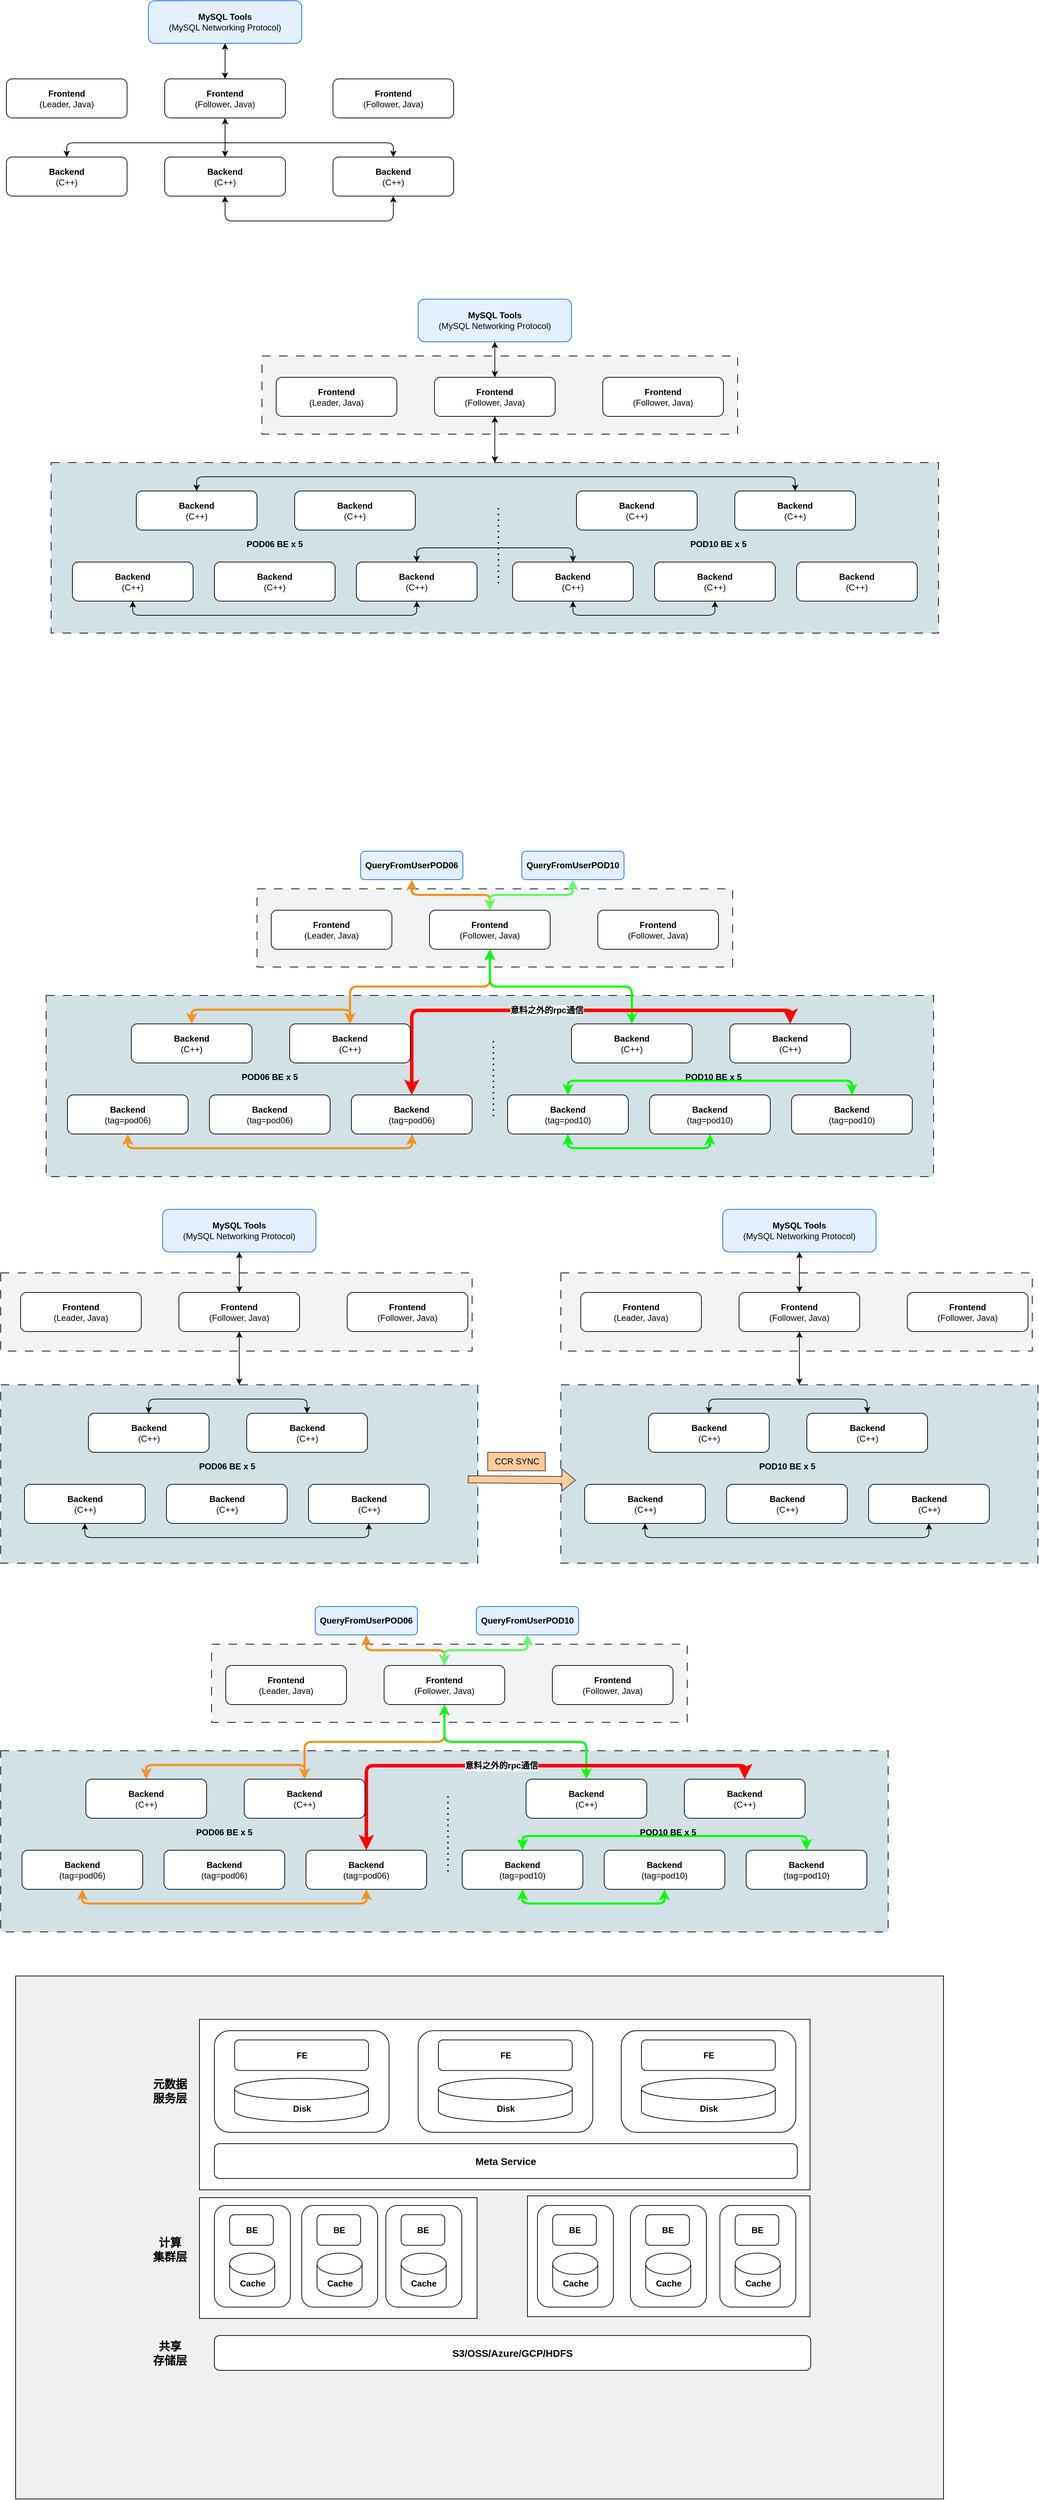 <mxfile version="26.0.2">
  <diagram name="第 1 页" id="7ErsctzIE2-Kmen61GUi">
    <mxGraphModel dx="1546" dy="966" grid="0" gridSize="10" guides="1" tooltips="1" connect="1" arrows="1" fold="1" page="1" pageScale="1" pageWidth="2827" pageHeight="6569" math="0" shadow="0">
      <root>
        <mxCell id="0" />
        <mxCell id="1" parent="0" />
        <mxCell id="tkhK0zvHvj8kYuO251bK-253" value="" style="rounded=0;whiteSpace=wrap;html=1;fillColor=light-dark(#f0f0f0, #ededed);" vertex="1" parent="1">
          <mxGeometry x="103" y="3090" width="1307" height="736" as="geometry" />
        </mxCell>
        <mxCell id="tkhK0zvHvj8kYuO251bK-257" value="" style="rounded=0;whiteSpace=wrap;html=1;" vertex="1" parent="1">
          <mxGeometry x="824" y="3399.5" width="398" height="170" as="geometry" />
        </mxCell>
        <mxCell id="tkhK0zvHvj8kYuO251bK-256" value="" style="rounded=0;whiteSpace=wrap;html=1;" vertex="1" parent="1">
          <mxGeometry x="362" y="3402" width="391" height="170" as="geometry" />
        </mxCell>
        <mxCell id="tkhK0zvHvj8kYuO251bK-255" value="" style="rounded=0;whiteSpace=wrap;html=1;" vertex="1" parent="1">
          <mxGeometry x="362" y="3151" width="860" height="240" as="geometry" />
        </mxCell>
        <mxCell id="tkhK0zvHvj8kYuO251bK-220" value="" style="rounded=1;whiteSpace=wrap;html=1;" vertex="1" parent="1">
          <mxGeometry x="383" y="3167" width="246" height="143" as="geometry" />
        </mxCell>
        <mxCell id="tkhK0zvHvj8kYuO251bK-62" value="" style="rounded=0;whiteSpace=wrap;html=1;dashed=1;dashPattern=12 12;fillColor=light-dark(#f1f3f4, #ededed);" vertex="1" parent="1">
          <mxGeometry x="450" y="810" width="670" height="110" as="geometry" />
        </mxCell>
        <mxCell id="tkhK0zvHvj8kYuO251bK-54" value="" style="rounded=0;whiteSpace=wrap;html=1;dashed=1;dashPattern=12 12;fillColor=light-dark(#d1e1e6, #ededed);" vertex="1" parent="1">
          <mxGeometry x="153" y="960" width="1250" height="240" as="geometry" />
        </mxCell>
        <mxCell id="tkhK0zvHvj8kYuO251bK-14" value="" style="edgeStyle=orthogonalEdgeStyle;rounded=0;orthogonalLoop=1;jettySize=auto;html=1;startArrow=classic;startFill=1;flowAnimation=0;" edge="1" parent="1" source="tkhK0zvHvj8kYuO251bK-10" target="tkhK0zvHvj8kYuO251bK-12">
          <mxGeometry relative="1" as="geometry" />
        </mxCell>
        <mxCell id="tkhK0zvHvj8kYuO251bK-10" value="&lt;b&gt;MySQL Tools&lt;/b&gt;&lt;div&gt;(MySQL Networking Protocol)&lt;/div&gt;" style="rounded=1;whiteSpace=wrap;html=1;strokeWidth=1;fillColor=light-dark(#e5f0ff, #ededed);strokeColor=light-dark(#0b67fd, #ededed);" vertex="1" parent="1">
          <mxGeometry x="290" y="310" width="216" height="60" as="geometry" />
        </mxCell>
        <mxCell id="tkhK0zvHvj8kYuO251bK-11" value="&lt;b&gt;Frontend&lt;/b&gt;&lt;div&gt;(Leader, Java)&lt;/div&gt;" style="rounded=1;whiteSpace=wrap;html=1;" vertex="1" parent="1">
          <mxGeometry x="90" y="420" width="170" height="55" as="geometry" />
        </mxCell>
        <mxCell id="tkhK0zvHvj8kYuO251bK-18" value="" style="edgeStyle=orthogonalEdgeStyle;rounded=0;orthogonalLoop=1;jettySize=auto;html=1;startArrow=classic;startFill=1;flowAnimation=0;" edge="1" parent="1" source="tkhK0zvHvj8kYuO251bK-12" target="tkhK0zvHvj8kYuO251bK-17">
          <mxGeometry relative="1" as="geometry" />
        </mxCell>
        <mxCell id="tkhK0zvHvj8kYuO251bK-12" value="&lt;b&gt;Frontend&lt;/b&gt;&lt;div&gt;(Follower, Java)&lt;/div&gt;" style="rounded=1;whiteSpace=wrap;html=1;" vertex="1" parent="1">
          <mxGeometry x="313" y="420" width="170" height="55" as="geometry" />
        </mxCell>
        <mxCell id="tkhK0zvHvj8kYuO251bK-13" value="&lt;b&gt;Frontend&lt;/b&gt;&lt;div&gt;(Follower, Java)&lt;/div&gt;" style="rounded=1;whiteSpace=wrap;html=1;" vertex="1" parent="1">
          <mxGeometry x="550" y="420" width="170" height="55" as="geometry" />
        </mxCell>
        <mxCell id="tkhK0zvHvj8kYuO251bK-21" style="edgeStyle=orthogonalEdgeStyle;rounded=1;orthogonalLoop=1;jettySize=auto;html=1;exitX=0.5;exitY=0;exitDx=0;exitDy=0;entryX=0.5;entryY=0;entryDx=0;entryDy=0;elbow=vertical;startArrow=classic;startFill=1;flowAnimation=0;curved=0;" edge="1" parent="1" source="tkhK0zvHvj8kYuO251bK-15" target="tkhK0zvHvj8kYuO251bK-16">
          <mxGeometry relative="1" as="geometry" />
        </mxCell>
        <mxCell id="tkhK0zvHvj8kYuO251bK-15" value="&lt;b&gt;Backend&lt;/b&gt;&lt;br&gt;(C++)" style="rounded=1;whiteSpace=wrap;html=1;" vertex="1" parent="1">
          <mxGeometry x="90" y="530" width="170" height="55" as="geometry" />
        </mxCell>
        <mxCell id="tkhK0zvHvj8kYuO251bK-16" value="&lt;b&gt;Backend&lt;/b&gt;&lt;br&gt;(C++)" style="rounded=1;whiteSpace=wrap;html=1;" vertex="1" parent="1">
          <mxGeometry x="550" y="530" width="170" height="55" as="geometry" />
        </mxCell>
        <mxCell id="tkhK0zvHvj8kYuO251bK-20" style="edgeStyle=orthogonalEdgeStyle;rounded=1;orthogonalLoop=1;jettySize=auto;html=1;exitX=0.5;exitY=1;exitDx=0;exitDy=0;entryX=0.5;entryY=1;entryDx=0;entryDy=0;startArrow=classic;startFill=1;flowAnimation=0;curved=0;" edge="1" parent="1" source="tkhK0zvHvj8kYuO251bK-17" target="tkhK0zvHvj8kYuO251bK-16">
          <mxGeometry relative="1" as="geometry">
            <Array as="points">
              <mxPoint x="398" y="620" />
              <mxPoint x="635" y="620" />
            </Array>
          </mxGeometry>
        </mxCell>
        <mxCell id="tkhK0zvHvj8kYuO251bK-17" value="&lt;b&gt;Backend&lt;/b&gt;&lt;br&gt;(C++)" style="rounded=1;whiteSpace=wrap;html=1;" vertex="1" parent="1">
          <mxGeometry x="313" y="530" width="170" height="55" as="geometry" />
        </mxCell>
        <mxCell id="tkhK0zvHvj8kYuO251bK-24" value="" style="edgeStyle=orthogonalEdgeStyle;rounded=0;orthogonalLoop=1;jettySize=auto;html=1;startArrow=classic;startFill=1;flowAnimation=0;" edge="1" parent="1" source="tkhK0zvHvj8kYuO251bK-25" target="tkhK0zvHvj8kYuO251bK-28">
          <mxGeometry relative="1" as="geometry" />
        </mxCell>
        <mxCell id="tkhK0zvHvj8kYuO251bK-25" value="&lt;b&gt;MySQL Tools&lt;/b&gt;&lt;div&gt;(MySQL Networking Protocol)&lt;/div&gt;" style="rounded=1;whiteSpace=wrap;html=1;strokeWidth=1;fillColor=light-dark(#e5f0ff, #ededed);strokeColor=light-dark(#0b67fd, #ededed);" vertex="1" parent="1">
          <mxGeometry x="670" y="730" width="216" height="60" as="geometry" />
        </mxCell>
        <mxCell id="tkhK0zvHvj8kYuO251bK-26" value="&lt;b&gt;Frontend&lt;/b&gt;&lt;div&gt;(Leader, Java)&lt;/div&gt;" style="rounded=1;whiteSpace=wrap;html=1;" vertex="1" parent="1">
          <mxGeometry x="470" y="840" width="170" height="55" as="geometry" />
        </mxCell>
        <mxCell id="tkhK0zvHvj8kYuO251bK-57" style="edgeStyle=orthogonalEdgeStyle;rounded=0;orthogonalLoop=1;jettySize=auto;html=1;exitX=0.5;exitY=1;exitDx=0;exitDy=0;startArrow=classic;startFill=1;" edge="1" parent="1" source="tkhK0zvHvj8kYuO251bK-28" target="tkhK0zvHvj8kYuO251bK-54">
          <mxGeometry relative="1" as="geometry" />
        </mxCell>
        <mxCell id="tkhK0zvHvj8kYuO251bK-28" value="&lt;b&gt;Frontend&lt;/b&gt;&lt;div&gt;(Follower, Java)&lt;/div&gt;" style="rounded=1;whiteSpace=wrap;html=1;" vertex="1" parent="1">
          <mxGeometry x="693" y="840" width="170" height="55" as="geometry" />
        </mxCell>
        <mxCell id="tkhK0zvHvj8kYuO251bK-29" value="&lt;b&gt;Frontend&lt;/b&gt;&lt;div&gt;(Follower, Java)&lt;/div&gt;" style="rounded=1;whiteSpace=wrap;html=1;" vertex="1" parent="1">
          <mxGeometry x="930" y="840" width="170" height="55" as="geometry" />
        </mxCell>
        <mxCell id="tkhK0zvHvj8kYuO251bK-58" style="edgeStyle=orthogonalEdgeStyle;rounded=1;orthogonalLoop=1;jettySize=auto;html=1;exitX=0.5;exitY=0;exitDx=0;exitDy=0;entryX=0.5;entryY=0;entryDx=0;entryDy=0;startArrow=classic;startFill=1;curved=0;" edge="1" parent="1" source="tkhK0zvHvj8kYuO251bK-31" target="tkhK0zvHvj8kYuO251bK-49">
          <mxGeometry relative="1" as="geometry" />
        </mxCell>
        <mxCell id="tkhK0zvHvj8kYuO251bK-31" value="&lt;b&gt;Backend&lt;/b&gt;&lt;br&gt;(C++)" style="rounded=1;whiteSpace=wrap;html=1;" vertex="1" parent="1">
          <mxGeometry x="273" y="1000" width="170" height="55" as="geometry" />
        </mxCell>
        <mxCell id="tkhK0zvHvj8kYuO251bK-59" style="edgeStyle=orthogonalEdgeStyle;rounded=1;orthogonalLoop=1;jettySize=auto;html=1;exitX=0.5;exitY=1;exitDx=0;exitDy=0;entryX=0.5;entryY=1;entryDx=0;entryDy=0;startArrow=classic;startFill=1;curved=0;" edge="1" parent="1" source="tkhK0zvHvj8kYuO251bK-32" target="tkhK0zvHvj8kYuO251bK-40">
          <mxGeometry relative="1" as="geometry" />
        </mxCell>
        <mxCell id="tkhK0zvHvj8kYuO251bK-32" value="&lt;b&gt;Backend&lt;/b&gt;&lt;br&gt;(C++)" style="rounded=1;whiteSpace=wrap;html=1;" vertex="1" parent="1">
          <mxGeometry x="183" y="1100" width="170" height="55" as="geometry" />
        </mxCell>
        <mxCell id="tkhK0zvHvj8kYuO251bK-34" value="&lt;b&gt;Backend&lt;/b&gt;&lt;br&gt;(C++)" style="rounded=1;whiteSpace=wrap;html=1;" vertex="1" parent="1">
          <mxGeometry x="496" y="1000" width="170" height="55" as="geometry" />
        </mxCell>
        <mxCell id="tkhK0zvHvj8kYuO251bK-39" value="&lt;b&gt;Backend&lt;/b&gt;&lt;br&gt;(C++)" style="rounded=1;whiteSpace=wrap;html=1;" vertex="1" parent="1">
          <mxGeometry x="383" y="1100" width="170" height="55" as="geometry" />
        </mxCell>
        <mxCell id="tkhK0zvHvj8kYuO251bK-60" style="edgeStyle=orthogonalEdgeStyle;rounded=1;orthogonalLoop=1;jettySize=auto;html=1;exitX=0.5;exitY=0;exitDx=0;exitDy=0;entryX=0.5;entryY=0;entryDx=0;entryDy=0;curved=0;startArrow=classic;startFill=1;" edge="1" parent="1" source="tkhK0zvHvj8kYuO251bK-40" target="tkhK0zvHvj8kYuO251bK-48">
          <mxGeometry relative="1" as="geometry" />
        </mxCell>
        <mxCell id="tkhK0zvHvj8kYuO251bK-40" value="&lt;b&gt;Backend&lt;/b&gt;&lt;br&gt;(C++)" style="rounded=1;whiteSpace=wrap;html=1;" vertex="1" parent="1">
          <mxGeometry x="583" y="1100" width="170" height="55" as="geometry" />
        </mxCell>
        <mxCell id="tkhK0zvHvj8kYuO251bK-47" value="&lt;b&gt;Backend&lt;/b&gt;&lt;br&gt;(C++)" style="rounded=1;whiteSpace=wrap;html=1;" vertex="1" parent="1">
          <mxGeometry x="893" y="1000" width="170" height="55" as="geometry" />
        </mxCell>
        <mxCell id="tkhK0zvHvj8kYuO251bK-48" value="&lt;b&gt;Backend&lt;/b&gt;&lt;br&gt;(C++)" style="rounded=1;whiteSpace=wrap;html=1;" vertex="1" parent="1">
          <mxGeometry x="803" y="1100" width="170" height="55" as="geometry" />
        </mxCell>
        <mxCell id="tkhK0zvHvj8kYuO251bK-49" value="&lt;b&gt;Backend&lt;/b&gt;&lt;br&gt;(C++)" style="rounded=1;whiteSpace=wrap;html=1;" vertex="1" parent="1">
          <mxGeometry x="1116" y="1000" width="170" height="55" as="geometry" />
        </mxCell>
        <mxCell id="tkhK0zvHvj8kYuO251bK-61" style="edgeStyle=orthogonalEdgeStyle;rounded=1;orthogonalLoop=1;jettySize=auto;html=1;exitX=0.5;exitY=1;exitDx=0;exitDy=0;entryX=0.5;entryY=1;entryDx=0;entryDy=0;curved=0;startArrow=classic;startFill=1;" edge="1" parent="1" source="tkhK0zvHvj8kYuO251bK-50" target="tkhK0zvHvj8kYuO251bK-48">
          <mxGeometry relative="1" as="geometry" />
        </mxCell>
        <mxCell id="tkhK0zvHvj8kYuO251bK-50" value="&lt;b&gt;Backend&lt;/b&gt;&lt;br&gt;(C++)" style="rounded=1;whiteSpace=wrap;html=1;" vertex="1" parent="1">
          <mxGeometry x="1003" y="1100" width="170" height="55" as="geometry" />
        </mxCell>
        <mxCell id="tkhK0zvHvj8kYuO251bK-51" value="&lt;b&gt;Backend&lt;/b&gt;&lt;br&gt;(C++)" style="rounded=1;whiteSpace=wrap;html=1;" vertex="1" parent="1">
          <mxGeometry x="1203" y="1100" width="170" height="55" as="geometry" />
        </mxCell>
        <mxCell id="tkhK0zvHvj8kYuO251bK-52" value="" style="endArrow=none;dashed=1;html=1;dashPattern=1 3;strokeWidth=2;rounded=0;" edge="1" parent="1">
          <mxGeometry width="50" height="50" relative="1" as="geometry">
            <mxPoint x="783" y="1130" as="sourcePoint" />
            <mxPoint x="783" y="1020" as="targetPoint" />
          </mxGeometry>
        </mxCell>
        <mxCell id="tkhK0zvHvj8kYuO251bK-55" value="&lt;b&gt;POD06 BE x 5&lt;/b&gt;" style="text;html=1;align=center;verticalAlign=middle;whiteSpace=wrap;rounded=0;" vertex="1" parent="1">
          <mxGeometry x="418" y="1060" width="100" height="30" as="geometry" />
        </mxCell>
        <mxCell id="tkhK0zvHvj8kYuO251bK-56" value="&lt;b&gt;POD10 BE x 5&lt;/b&gt;" style="text;html=1;align=center;verticalAlign=middle;whiteSpace=wrap;rounded=0;" vertex="1" parent="1">
          <mxGeometry x="1043" y="1060" width="100" height="30" as="geometry" />
        </mxCell>
        <mxCell id="tkhK0zvHvj8kYuO251bK-63" value="" style="rounded=0;whiteSpace=wrap;html=1;dashed=1;dashPattern=12 12;fillColor=light-dark(#f1f3f4, #ededed);" vertex="1" parent="1">
          <mxGeometry x="443" y="1560" width="670" height="110" as="geometry" />
        </mxCell>
        <mxCell id="tkhK0zvHvj8kYuO251bK-64" value="" style="rounded=0;whiteSpace=wrap;html=1;dashed=1;dashPattern=12 12;fillColor=light-dark(#d1e1e6, #ededed);" vertex="1" parent="1">
          <mxGeometry x="146" y="1710" width="1250" height="255" as="geometry" />
        </mxCell>
        <mxCell id="tkhK0zvHvj8kYuO251bK-65" value="" style="edgeStyle=orthogonalEdgeStyle;rounded=1;orthogonalLoop=1;jettySize=auto;html=1;startArrow=classic;startFill=1;flowAnimation=0;curved=0;exitX=0.5;exitY=1;exitDx=0;exitDy=0;strokeColor=light-dark(#f2931d, #ededed);strokeWidth=3;" edge="1" parent="1" source="tkhK0zvHvj8kYuO251bK-66" target="tkhK0zvHvj8kYuO251bK-69">
          <mxGeometry relative="1" as="geometry" />
        </mxCell>
        <mxCell id="tkhK0zvHvj8kYuO251bK-66" value="&lt;b&gt;QueryFromUserPOD06&lt;/b&gt;" style="rounded=1;whiteSpace=wrap;html=1;strokeWidth=1;fillColor=light-dark(#e5f0ff, #ededed);strokeColor=light-dark(#0b67fd, #ededed);aspect=fixed;" vertex="1" parent="1">
          <mxGeometry x="589" y="1507" width="144" height="40" as="geometry" />
        </mxCell>
        <mxCell id="tkhK0zvHvj8kYuO251bK-67" value="&lt;b&gt;Frontend&lt;/b&gt;&lt;div&gt;(Leader, Java)&lt;/div&gt;" style="rounded=1;whiteSpace=wrap;html=1;" vertex="1" parent="1">
          <mxGeometry x="463" y="1590" width="170" height="55" as="geometry" />
        </mxCell>
        <mxCell id="tkhK0zvHvj8kYuO251bK-68" style="edgeStyle=orthogonalEdgeStyle;rounded=1;orthogonalLoop=1;jettySize=auto;html=1;exitX=0.5;exitY=1;exitDx=0;exitDy=0;startArrow=classic;startFill=1;curved=0;strokeColor=light-dark(#f2931d, #ededed);strokeWidth=3;" edge="1" parent="1" source="tkhK0zvHvj8kYuO251bK-69" target="tkhK0zvHvj8kYuO251bK-75">
          <mxGeometry relative="1" as="geometry" />
        </mxCell>
        <mxCell id="tkhK0zvHvj8kYuO251bK-92" style="edgeStyle=orthogonalEdgeStyle;rounded=1;orthogonalLoop=1;jettySize=auto;html=1;exitX=0.5;exitY=1;exitDx=0;exitDy=0;entryX=0.5;entryY=0;entryDx=0;entryDy=0;curved=0;strokeColor=light-dark(#00FF00,#EDEDED);startArrow=classic;startFill=1;strokeWidth=3;" edge="1" parent="1" source="tkhK0zvHvj8kYuO251bK-69" target="tkhK0zvHvj8kYuO251bK-79">
          <mxGeometry relative="1" as="geometry" />
        </mxCell>
        <mxCell id="tkhK0zvHvj8kYuO251bK-69" value="&lt;b&gt;Frontend&lt;/b&gt;&lt;div&gt;(Follower, Java)&lt;/div&gt;" style="rounded=1;whiteSpace=wrap;html=1;" vertex="1" parent="1">
          <mxGeometry x="686" y="1590" width="170" height="55" as="geometry" />
        </mxCell>
        <mxCell id="tkhK0zvHvj8kYuO251bK-70" value="&lt;b&gt;Frontend&lt;/b&gt;&lt;div&gt;(Follower, Java)&lt;/div&gt;" style="rounded=1;whiteSpace=wrap;html=1;" vertex="1" parent="1">
          <mxGeometry x="923" y="1590" width="170" height="55" as="geometry" />
        </mxCell>
        <mxCell id="tkhK0zvHvj8kYuO251bK-71" style="edgeStyle=orthogonalEdgeStyle;rounded=1;orthogonalLoop=1;jettySize=auto;html=1;exitX=0.5;exitY=0;exitDx=0;exitDy=0;entryX=0.5;entryY=0;entryDx=0;entryDy=0;startArrow=classic;startFill=1;curved=0;strokeColor=light-dark(#f2931d, #ededed);strokeWidth=3;" edge="1" parent="1" source="tkhK0zvHvj8kYuO251bK-72" target="tkhK0zvHvj8kYuO251bK-75">
          <mxGeometry relative="1" as="geometry" />
        </mxCell>
        <mxCell id="tkhK0zvHvj8kYuO251bK-95" style="edgeStyle=orthogonalEdgeStyle;rounded=1;orthogonalLoop=1;jettySize=auto;html=1;entryX=0.5;entryY=0;entryDx=0;entryDy=0;exitX=0.5;exitY=0;exitDx=0;exitDy=0;strokeColor=light-dark(#ff0000, #ededed);curved=0;strokeWidth=5;startArrow=classic;startFill=1;" edge="1" parent="1" source="tkhK0zvHvj8kYuO251bK-78" target="tkhK0zvHvj8kYuO251bK-81">
          <mxGeometry relative="1" as="geometry">
            <Array as="points">
              <mxPoint x="661" y="1731" />
              <mxPoint x="1194" y="1731" />
            </Array>
          </mxGeometry>
        </mxCell>
        <mxCell id="tkhK0zvHvj8kYuO251bK-96" value="&lt;font style=&quot;font-size: 12px;&quot;&gt;&lt;b&gt;意料之外的rpc通信&lt;/b&gt;&lt;/font&gt;" style="edgeLabel;html=1;align=center;verticalAlign=middle;resizable=0;points=[];" vertex="1" connectable="0" parent="tkhK0zvHvj8kYuO251bK-95">
          <mxGeometry x="-0.079" relative="1" as="geometry">
            <mxPoint as="offset" />
          </mxGeometry>
        </mxCell>
        <mxCell id="tkhK0zvHvj8kYuO251bK-72" value="&lt;b&gt;Backend&lt;/b&gt;&lt;br&gt;(C++)" style="rounded=1;whiteSpace=wrap;html=1;" vertex="1" parent="1">
          <mxGeometry x="266" y="1750" width="170" height="55" as="geometry" />
        </mxCell>
        <mxCell id="tkhK0zvHvj8kYuO251bK-73" style="edgeStyle=orthogonalEdgeStyle;rounded=1;orthogonalLoop=1;jettySize=auto;html=1;exitX=0.5;exitY=1;exitDx=0;exitDy=0;entryX=0.5;entryY=1;entryDx=0;entryDy=0;startArrow=classic;startFill=1;curved=0;strokeColor=light-dark(#f2931d, #ededed);strokeWidth=3;" edge="1" parent="1" source="tkhK0zvHvj8kYuO251bK-74" target="tkhK0zvHvj8kYuO251bK-78">
          <mxGeometry relative="1" as="geometry" />
        </mxCell>
        <mxCell id="tkhK0zvHvj8kYuO251bK-74" value="&lt;b&gt;Backend&lt;/b&gt;&lt;br&gt;(tag=pod06)" style="rounded=1;whiteSpace=wrap;html=1;" vertex="1" parent="1">
          <mxGeometry x="176" y="1850" width="170" height="55" as="geometry" />
        </mxCell>
        <mxCell id="tkhK0zvHvj8kYuO251bK-75" value="&lt;b&gt;Backend&lt;/b&gt;&lt;br&gt;(C++)" style="rounded=1;whiteSpace=wrap;html=1;" vertex="1" parent="1">
          <mxGeometry x="489" y="1750" width="170" height="55" as="geometry" />
        </mxCell>
        <mxCell id="tkhK0zvHvj8kYuO251bK-76" value="&lt;b&gt;Backend&lt;/b&gt;&lt;br&gt;(tag=pod06)" style="rounded=1;whiteSpace=wrap;html=1;" vertex="1" parent="1">
          <mxGeometry x="376" y="1850" width="170" height="55" as="geometry" />
        </mxCell>
        <mxCell id="tkhK0zvHvj8kYuO251bK-77" style="edgeStyle=orthogonalEdgeStyle;rounded=1;orthogonalLoop=1;jettySize=auto;html=1;exitX=0.5;exitY=0;exitDx=0;exitDy=0;entryX=0.5;entryY=0;entryDx=0;entryDy=0;curved=0;startArrow=classic;startFill=1;strokeWidth=3;strokeColor=light-dark(#02ff00, #ededed);" edge="1" parent="1" source="tkhK0zvHvj8kYuO251bK-84" target="tkhK0zvHvj8kYuO251bK-80">
          <mxGeometry relative="1" as="geometry" />
        </mxCell>
        <mxCell id="tkhK0zvHvj8kYuO251bK-78" value="&lt;b&gt;Backend&lt;/b&gt;&lt;br&gt;(tag=pod06)" style="rounded=1;whiteSpace=wrap;html=1;" vertex="1" parent="1">
          <mxGeometry x="576" y="1850" width="170" height="55" as="geometry" />
        </mxCell>
        <mxCell id="tkhK0zvHvj8kYuO251bK-79" value="&lt;b&gt;Backend&lt;/b&gt;&lt;br&gt;(C++)" style="rounded=1;whiteSpace=wrap;html=1;" vertex="1" parent="1">
          <mxGeometry x="886" y="1750" width="170" height="55" as="geometry" />
        </mxCell>
        <mxCell id="tkhK0zvHvj8kYuO251bK-80" value="&lt;b&gt;Backend&lt;/b&gt;&lt;br&gt;(tag=pod10)" style="rounded=1;whiteSpace=wrap;html=1;" vertex="1" parent="1">
          <mxGeometry x="796" y="1850" width="170" height="55" as="geometry" />
        </mxCell>
        <mxCell id="tkhK0zvHvj8kYuO251bK-81" value="&lt;b&gt;Backend&lt;/b&gt;&lt;br&gt;(C++)" style="rounded=1;whiteSpace=wrap;html=1;" vertex="1" parent="1">
          <mxGeometry x="1109" y="1750" width="170" height="55" as="geometry" />
        </mxCell>
        <mxCell id="tkhK0zvHvj8kYuO251bK-82" style="edgeStyle=orthogonalEdgeStyle;rounded=1;orthogonalLoop=1;jettySize=auto;html=1;exitX=0.5;exitY=1;exitDx=0;exitDy=0;entryX=0.5;entryY=1;entryDx=0;entryDy=0;curved=0;startArrow=classic;startFill=1;strokeWidth=3;strokeColor=light-dark(#02ff00, #ededed);" edge="1" parent="1" source="tkhK0zvHvj8kYuO251bK-83" target="tkhK0zvHvj8kYuO251bK-80">
          <mxGeometry relative="1" as="geometry" />
        </mxCell>
        <mxCell id="tkhK0zvHvj8kYuO251bK-83" value="&lt;b&gt;Backend&lt;/b&gt;&lt;br&gt;(tag=pod10)" style="rounded=1;whiteSpace=wrap;html=1;" vertex="1" parent="1">
          <mxGeometry x="996" y="1850" width="170" height="55" as="geometry" />
        </mxCell>
        <mxCell id="tkhK0zvHvj8kYuO251bK-84" value="&lt;b&gt;Backend&lt;/b&gt;&lt;br&gt;(tag=pod10)" style="rounded=1;whiteSpace=wrap;html=1;" vertex="1" parent="1">
          <mxGeometry x="1196" y="1850" width="170" height="55" as="geometry" />
        </mxCell>
        <mxCell id="tkhK0zvHvj8kYuO251bK-85" value="" style="endArrow=none;dashed=1;html=1;dashPattern=1 3;strokeWidth=2;rounded=0;" edge="1" parent="1">
          <mxGeometry width="50" height="50" relative="1" as="geometry">
            <mxPoint x="776" y="1880" as="sourcePoint" />
            <mxPoint x="776" y="1770" as="targetPoint" />
          </mxGeometry>
        </mxCell>
        <mxCell id="tkhK0zvHvj8kYuO251bK-86" value="&lt;b&gt;POD06 BE x 5&lt;/b&gt;" style="text;html=1;align=center;verticalAlign=middle;whiteSpace=wrap;rounded=0;" vertex="1" parent="1">
          <mxGeometry x="411" y="1810" width="100" height="30" as="geometry" />
        </mxCell>
        <mxCell id="tkhK0zvHvj8kYuO251bK-87" value="&lt;b&gt;POD10 BE x 5&lt;/b&gt;" style="text;html=1;align=center;verticalAlign=middle;whiteSpace=wrap;rounded=0;" vertex="1" parent="1">
          <mxGeometry x="1036" y="1810" width="100" height="30" as="geometry" />
        </mxCell>
        <mxCell id="tkhK0zvHvj8kYuO251bK-89" style="edgeStyle=orthogonalEdgeStyle;rounded=1;orthogonalLoop=1;jettySize=auto;html=1;exitX=0.5;exitY=1;exitDx=0;exitDy=0;entryX=0.5;entryY=0;entryDx=0;entryDy=0;curved=0;startArrow=classic;startFill=1;strokeColor=light-dark(#65f862, #ededed);strokeWidth=3;" edge="1" parent="1" source="tkhK0zvHvj8kYuO251bK-88" target="tkhK0zvHvj8kYuO251bK-69">
          <mxGeometry relative="1" as="geometry" />
        </mxCell>
        <mxCell id="tkhK0zvHvj8kYuO251bK-88" value="&lt;b&gt;QueryFromUserPOD10&lt;/b&gt;" style="rounded=1;whiteSpace=wrap;html=1;strokeWidth=1;fillColor=light-dark(#e5f0ff, #ededed);strokeColor=light-dark(#0b67fd, #ededed);aspect=fixed;" vertex="1" parent="1">
          <mxGeometry x="816" y="1507" width="144" height="40" as="geometry" />
        </mxCell>
        <mxCell id="tkhK0zvHvj8kYuO251bK-127" value="" style="rounded=0;whiteSpace=wrap;html=1;dashed=1;dashPattern=12 12;fillColor=light-dark(#f1f3f4, #ededed);" vertex="1" parent="1">
          <mxGeometry x="82" y="2100.5" width="664" height="110" as="geometry" />
        </mxCell>
        <mxCell id="tkhK0zvHvj8kYuO251bK-128" value="" style="rounded=0;whiteSpace=wrap;html=1;dashed=1;dashPattern=12 12;fillColor=light-dark(#d1e1e6, #ededed);" vertex="1" parent="1">
          <mxGeometry x="82" y="2258" width="672" height="251" as="geometry" />
        </mxCell>
        <mxCell id="tkhK0zvHvj8kYuO251bK-129" value="" style="edgeStyle=orthogonalEdgeStyle;rounded=0;orthogonalLoop=1;jettySize=auto;html=1;startArrow=classic;startFill=1;flowAnimation=0;exitX=0.5;exitY=1;exitDx=0;exitDy=0;" edge="1" parent="1" source="tkhK0zvHvj8kYuO251bK-130" target="tkhK0zvHvj8kYuO251bK-133">
          <mxGeometry relative="1" as="geometry">
            <mxPoint x="418" y="2054" as="sourcePoint" />
          </mxGeometry>
        </mxCell>
        <mxCell id="tkhK0zvHvj8kYuO251bK-130" value="&lt;b&gt;MySQL Tools&lt;/b&gt;&lt;div&gt;(MySQL Networking Protocol)&lt;/div&gt;" style="rounded=1;whiteSpace=wrap;html=1;strokeWidth=1;fillColor=light-dark(#e5f0ff, #ededed);strokeColor=light-dark(#0b67fd, #ededed);" vertex="1" parent="1">
          <mxGeometry x="310" y="2011" width="216" height="60" as="geometry" />
        </mxCell>
        <mxCell id="tkhK0zvHvj8kYuO251bK-131" value="&lt;b&gt;Frontend&lt;/b&gt;&lt;div&gt;(Leader, Java)&lt;/div&gt;" style="rounded=1;whiteSpace=wrap;html=1;" vertex="1" parent="1">
          <mxGeometry x="110" y="2128" width="170" height="55" as="geometry" />
        </mxCell>
        <mxCell id="tkhK0zvHvj8kYuO251bK-132" style="edgeStyle=orthogonalEdgeStyle;rounded=0;orthogonalLoop=1;jettySize=auto;html=1;exitX=0.5;exitY=1;exitDx=0;exitDy=0;startArrow=classic;startFill=1;" edge="1" parent="1" source="tkhK0zvHvj8kYuO251bK-133" target="tkhK0zvHvj8kYuO251bK-128">
          <mxGeometry relative="1" as="geometry" />
        </mxCell>
        <mxCell id="tkhK0zvHvj8kYuO251bK-133" value="&lt;b&gt;Frontend&lt;/b&gt;&lt;div&gt;(Follower, Java)&lt;/div&gt;" style="rounded=1;whiteSpace=wrap;html=1;" vertex="1" parent="1">
          <mxGeometry x="333" y="2128" width="170" height="55" as="geometry" />
        </mxCell>
        <mxCell id="tkhK0zvHvj8kYuO251bK-134" value="&lt;b&gt;Frontend&lt;/b&gt;&lt;div&gt;(Follower, Java)&lt;/div&gt;" style="rounded=1;whiteSpace=wrap;html=1;" vertex="1" parent="1">
          <mxGeometry x="570" y="2128" width="170" height="55" as="geometry" />
        </mxCell>
        <mxCell id="tkhK0zvHvj8kYuO251bK-152" style="edgeStyle=orthogonalEdgeStyle;rounded=1;orthogonalLoop=1;jettySize=auto;html=1;exitX=0.5;exitY=0;exitDx=0;exitDy=0;entryX=0.5;entryY=0;entryDx=0;entryDy=0;curved=0;startArrow=classic;startFill=1;" edge="1" parent="1" source="tkhK0zvHvj8kYuO251bK-136" target="tkhK0zvHvj8kYuO251bK-139">
          <mxGeometry relative="1" as="geometry" />
        </mxCell>
        <mxCell id="tkhK0zvHvj8kYuO251bK-136" value="&lt;b&gt;Backend&lt;/b&gt;&lt;br&gt;(C++)" style="rounded=1;whiteSpace=wrap;html=1;" vertex="1" parent="1">
          <mxGeometry x="205.5" y="2298" width="170" height="55" as="geometry" />
        </mxCell>
        <mxCell id="tkhK0zvHvj8kYuO251bK-137" style="edgeStyle=orthogonalEdgeStyle;rounded=1;orthogonalLoop=1;jettySize=auto;html=1;exitX=0.5;exitY=1;exitDx=0;exitDy=0;entryX=0.5;entryY=1;entryDx=0;entryDy=0;startArrow=classic;startFill=1;curved=0;" edge="1" parent="1" source="tkhK0zvHvj8kYuO251bK-138" target="tkhK0zvHvj8kYuO251bK-142">
          <mxGeometry relative="1" as="geometry" />
        </mxCell>
        <mxCell id="tkhK0zvHvj8kYuO251bK-138" value="&lt;b&gt;Backend&lt;/b&gt;&lt;br&gt;(C++)" style="rounded=1;whiteSpace=wrap;html=1;" vertex="1" parent="1">
          <mxGeometry x="115.5" y="2398" width="170" height="55" as="geometry" />
        </mxCell>
        <mxCell id="tkhK0zvHvj8kYuO251bK-139" value="&lt;b&gt;Backend&lt;/b&gt;&lt;br&gt;(C++)" style="rounded=1;whiteSpace=wrap;html=1;" vertex="1" parent="1">
          <mxGeometry x="428.5" y="2298" width="170" height="55" as="geometry" />
        </mxCell>
        <mxCell id="tkhK0zvHvj8kYuO251bK-140" value="&lt;b&gt;Backend&lt;/b&gt;&lt;br&gt;(C++)" style="rounded=1;whiteSpace=wrap;html=1;" vertex="1" parent="1">
          <mxGeometry x="315.5" y="2398" width="170" height="55" as="geometry" />
        </mxCell>
        <mxCell id="tkhK0zvHvj8kYuO251bK-142" value="&lt;b&gt;Backend&lt;/b&gt;&lt;br&gt;(C++)" style="rounded=1;whiteSpace=wrap;html=1;" vertex="1" parent="1">
          <mxGeometry x="515.5" y="2398" width="170" height="55" as="geometry" />
        </mxCell>
        <mxCell id="tkhK0zvHvj8kYuO251bK-150" value="&lt;b&gt;POD06 BE x 5&lt;/b&gt;" style="text;html=1;align=center;verticalAlign=middle;whiteSpace=wrap;rounded=0;" vertex="1" parent="1">
          <mxGeometry x="350.5" y="2358" width="100" height="30" as="geometry" />
        </mxCell>
        <mxCell id="tkhK0zvHvj8kYuO251bK-170" value="" style="rounded=0;whiteSpace=wrap;html=1;dashed=1;dashPattern=12 12;fillColor=light-dark(#f1f3f4, #ededed);" vertex="1" parent="1">
          <mxGeometry x="871" y="2100.5" width="664" height="110" as="geometry" />
        </mxCell>
        <mxCell id="tkhK0zvHvj8kYuO251bK-171" value="" style="rounded=0;whiteSpace=wrap;html=1;dashed=1;dashPattern=12 12;fillColor=light-dark(#d1e1e6, #ededed);" vertex="1" parent="1">
          <mxGeometry x="871" y="2258" width="672" height="251" as="geometry" />
        </mxCell>
        <mxCell id="tkhK0zvHvj8kYuO251bK-172" value="" style="edgeStyle=orthogonalEdgeStyle;rounded=0;orthogonalLoop=1;jettySize=auto;html=1;startArrow=classic;startFill=1;flowAnimation=0;exitX=0.5;exitY=1;exitDx=0;exitDy=0;" edge="1" parent="1" source="tkhK0zvHvj8kYuO251bK-173" target="tkhK0zvHvj8kYuO251bK-176">
          <mxGeometry relative="1" as="geometry">
            <mxPoint x="1207" y="2054" as="sourcePoint" />
          </mxGeometry>
        </mxCell>
        <mxCell id="tkhK0zvHvj8kYuO251bK-173" value="&lt;b&gt;MySQL Tools&lt;/b&gt;&lt;div&gt;(MySQL Networking Protocol)&lt;/div&gt;" style="rounded=1;whiteSpace=wrap;html=1;strokeWidth=1;fillColor=light-dark(#e5f0ff, #ededed);strokeColor=light-dark(#0b67fd, #ededed);" vertex="1" parent="1">
          <mxGeometry x="1099" y="2011" width="216" height="60" as="geometry" />
        </mxCell>
        <mxCell id="tkhK0zvHvj8kYuO251bK-174" value="&lt;b&gt;Frontend&lt;/b&gt;&lt;div&gt;(Leader, Java)&lt;/div&gt;" style="rounded=1;whiteSpace=wrap;html=1;" vertex="1" parent="1">
          <mxGeometry x="899" y="2128" width="170" height="55" as="geometry" />
        </mxCell>
        <mxCell id="tkhK0zvHvj8kYuO251bK-175" style="edgeStyle=orthogonalEdgeStyle;rounded=0;orthogonalLoop=1;jettySize=auto;html=1;exitX=0.5;exitY=1;exitDx=0;exitDy=0;startArrow=classic;startFill=1;" edge="1" parent="1" source="tkhK0zvHvj8kYuO251bK-176" target="tkhK0zvHvj8kYuO251bK-171">
          <mxGeometry relative="1" as="geometry" />
        </mxCell>
        <mxCell id="tkhK0zvHvj8kYuO251bK-176" value="&lt;b&gt;Frontend&lt;/b&gt;&lt;div&gt;(Follower, Java)&lt;/div&gt;" style="rounded=1;whiteSpace=wrap;html=1;" vertex="1" parent="1">
          <mxGeometry x="1122" y="2128" width="170" height="55" as="geometry" />
        </mxCell>
        <mxCell id="tkhK0zvHvj8kYuO251bK-177" value="&lt;b&gt;Frontend&lt;/b&gt;&lt;div&gt;(Follower, Java)&lt;/div&gt;" style="rounded=1;whiteSpace=wrap;html=1;" vertex="1" parent="1">
          <mxGeometry x="1359" y="2128" width="170" height="55" as="geometry" />
        </mxCell>
        <mxCell id="tkhK0zvHvj8kYuO251bK-178" style="edgeStyle=orthogonalEdgeStyle;rounded=1;orthogonalLoop=1;jettySize=auto;html=1;exitX=0.5;exitY=0;exitDx=0;exitDy=0;entryX=0.5;entryY=0;entryDx=0;entryDy=0;curved=0;startArrow=classic;startFill=1;" edge="1" parent="1" source="tkhK0zvHvj8kYuO251bK-179" target="tkhK0zvHvj8kYuO251bK-182">
          <mxGeometry relative="1" as="geometry" />
        </mxCell>
        <mxCell id="tkhK0zvHvj8kYuO251bK-179" value="&lt;b&gt;Backend&lt;/b&gt;&lt;br&gt;(C++)" style="rounded=1;whiteSpace=wrap;html=1;" vertex="1" parent="1">
          <mxGeometry x="994.5" y="2298" width="170" height="55" as="geometry" />
        </mxCell>
        <mxCell id="tkhK0zvHvj8kYuO251bK-180" style="edgeStyle=orthogonalEdgeStyle;rounded=1;orthogonalLoop=1;jettySize=auto;html=1;exitX=0.5;exitY=1;exitDx=0;exitDy=0;entryX=0.5;entryY=1;entryDx=0;entryDy=0;startArrow=classic;startFill=1;curved=0;" edge="1" parent="1" source="tkhK0zvHvj8kYuO251bK-181" target="tkhK0zvHvj8kYuO251bK-184">
          <mxGeometry relative="1" as="geometry" />
        </mxCell>
        <mxCell id="tkhK0zvHvj8kYuO251bK-181" value="&lt;b&gt;Backend&lt;/b&gt;&lt;br&gt;(C++)" style="rounded=1;whiteSpace=wrap;html=1;" vertex="1" parent="1">
          <mxGeometry x="904.5" y="2398" width="170" height="55" as="geometry" />
        </mxCell>
        <mxCell id="tkhK0zvHvj8kYuO251bK-182" value="&lt;b&gt;Backend&lt;/b&gt;&lt;br&gt;(C++)" style="rounded=1;whiteSpace=wrap;html=1;" vertex="1" parent="1">
          <mxGeometry x="1217.5" y="2298" width="170" height="55" as="geometry" />
        </mxCell>
        <mxCell id="tkhK0zvHvj8kYuO251bK-183" value="&lt;b&gt;Backend&lt;/b&gt;&lt;br&gt;(C++)" style="rounded=1;whiteSpace=wrap;html=1;" vertex="1" parent="1">
          <mxGeometry x="1104.5" y="2398" width="170" height="55" as="geometry" />
        </mxCell>
        <mxCell id="tkhK0zvHvj8kYuO251bK-184" value="&lt;b&gt;Backend&lt;/b&gt;&lt;br&gt;(C++)" style="rounded=1;whiteSpace=wrap;html=1;" vertex="1" parent="1">
          <mxGeometry x="1304.5" y="2398" width="170" height="55" as="geometry" />
        </mxCell>
        <mxCell id="tkhK0zvHvj8kYuO251bK-185" value="&lt;b&gt;POD10 BE x 5&lt;/b&gt;" style="text;html=1;align=center;verticalAlign=middle;whiteSpace=wrap;rounded=0;" vertex="1" parent="1">
          <mxGeometry x="1139.5" y="2358" width="100" height="30" as="geometry" />
        </mxCell>
        <mxCell id="tkhK0zvHvj8kYuO251bK-186" value="" style="shape=flexArrow;endArrow=classic;html=1;rounded=0;fillColor=#ffcc99;strokeColor=#36393d;" edge="1" parent="1">
          <mxGeometry width="50" height="50" relative="1" as="geometry">
            <mxPoint x="740" y="2391.0" as="sourcePoint" />
            <mxPoint x="892" y="2392.18" as="targetPoint" />
          </mxGeometry>
        </mxCell>
        <mxCell id="tkhK0zvHvj8kYuO251bK-187" value="CCR SYNC" style="text;html=1;align=center;verticalAlign=middle;resizable=0;points=[];autosize=1;strokeColor=#36393d;fillColor=#ffcc99;" vertex="1" parent="1">
          <mxGeometry x="768" y="2353" width="81" height="26" as="geometry" />
        </mxCell>
        <mxCell id="tkhK0zvHvj8kYuO251bK-188" value="" style="rounded=0;whiteSpace=wrap;html=1;dashed=1;dashPattern=12 12;fillColor=light-dark(#f1f3f4, #ededed);" vertex="1" parent="1">
          <mxGeometry x="379" y="2623" width="670" height="110" as="geometry" />
        </mxCell>
        <mxCell id="tkhK0zvHvj8kYuO251bK-189" value="" style="rounded=0;whiteSpace=wrap;html=1;dashed=1;dashPattern=12 12;fillColor=light-dark(#d1e1e6, #ededed);" vertex="1" parent="1">
          <mxGeometry x="82" y="2773" width="1250" height="255" as="geometry" />
        </mxCell>
        <mxCell id="tkhK0zvHvj8kYuO251bK-190" value="" style="edgeStyle=orthogonalEdgeStyle;rounded=1;orthogonalLoop=1;jettySize=auto;html=1;startArrow=classic;startFill=1;flowAnimation=0;curved=0;exitX=0.5;exitY=1;exitDx=0;exitDy=0;strokeColor=light-dark(#f2931d, #ededed);strokeWidth=3;" edge="1" parent="1" source="tkhK0zvHvj8kYuO251bK-191" target="tkhK0zvHvj8kYuO251bK-195">
          <mxGeometry relative="1" as="geometry" />
        </mxCell>
        <mxCell id="tkhK0zvHvj8kYuO251bK-191" value="&lt;b&gt;QueryFromUserPOD06&lt;/b&gt;" style="rounded=1;whiteSpace=wrap;html=1;strokeWidth=1;fillColor=light-dark(#e5f0ff, #ededed);strokeColor=light-dark(#0b67fd, #ededed);aspect=fixed;" vertex="1" parent="1">
          <mxGeometry x="525" y="2570" width="144" height="40" as="geometry" />
        </mxCell>
        <mxCell id="tkhK0zvHvj8kYuO251bK-192" value="&lt;b&gt;Frontend&lt;/b&gt;&lt;div&gt;(Leader, Java)&lt;/div&gt;" style="rounded=1;whiteSpace=wrap;html=1;" vertex="1" parent="1">
          <mxGeometry x="399" y="2653" width="170" height="55" as="geometry" />
        </mxCell>
        <mxCell id="tkhK0zvHvj8kYuO251bK-193" style="edgeStyle=orthogonalEdgeStyle;rounded=1;orthogonalLoop=1;jettySize=auto;html=1;exitX=0.5;exitY=1;exitDx=0;exitDy=0;startArrow=classic;startFill=1;curved=0;strokeColor=light-dark(#f2931d, #ededed);strokeWidth=3;" edge="1" parent="1" source="tkhK0zvHvj8kYuO251bK-195" target="tkhK0zvHvj8kYuO251bK-203">
          <mxGeometry relative="1" as="geometry" />
        </mxCell>
        <mxCell id="tkhK0zvHvj8kYuO251bK-194" style="edgeStyle=orthogonalEdgeStyle;rounded=1;orthogonalLoop=1;jettySize=auto;html=1;exitX=0.5;exitY=1;exitDx=0;exitDy=0;entryX=0.5;entryY=0;entryDx=0;entryDy=0;curved=0;strokeColor=light-dark(#00FF00,#EDEDED);startArrow=classic;startFill=1;strokeWidth=3;" edge="1" parent="1" source="tkhK0zvHvj8kYuO251bK-195" target="tkhK0zvHvj8kYuO251bK-207">
          <mxGeometry relative="1" as="geometry" />
        </mxCell>
        <mxCell id="tkhK0zvHvj8kYuO251bK-195" value="&lt;b&gt;Frontend&lt;/b&gt;&lt;div&gt;(Follower, Java)&lt;/div&gt;" style="rounded=1;whiteSpace=wrap;html=1;" vertex="1" parent="1">
          <mxGeometry x="622" y="2653" width="170" height="55" as="geometry" />
        </mxCell>
        <mxCell id="tkhK0zvHvj8kYuO251bK-196" value="&lt;b&gt;Frontend&lt;/b&gt;&lt;div&gt;(Follower, Java)&lt;/div&gt;" style="rounded=1;whiteSpace=wrap;html=1;" vertex="1" parent="1">
          <mxGeometry x="859" y="2653" width="170" height="55" as="geometry" />
        </mxCell>
        <mxCell id="tkhK0zvHvj8kYuO251bK-197" style="edgeStyle=orthogonalEdgeStyle;rounded=1;orthogonalLoop=1;jettySize=auto;html=1;exitX=0.5;exitY=0;exitDx=0;exitDy=0;entryX=0.5;entryY=0;entryDx=0;entryDy=0;startArrow=classic;startFill=1;curved=0;strokeColor=light-dark(#f2931d, #ededed);strokeWidth=3;" edge="1" parent="1" source="tkhK0zvHvj8kYuO251bK-200" target="tkhK0zvHvj8kYuO251bK-203">
          <mxGeometry relative="1" as="geometry" />
        </mxCell>
        <mxCell id="tkhK0zvHvj8kYuO251bK-198" style="edgeStyle=orthogonalEdgeStyle;rounded=1;orthogonalLoop=1;jettySize=auto;html=1;entryX=0.5;entryY=0;entryDx=0;entryDy=0;exitX=0.5;exitY=0;exitDx=0;exitDy=0;strokeColor=light-dark(#ff0000, #ededed);curved=0;strokeWidth=5;startArrow=classic;startFill=1;" edge="1" parent="1" source="tkhK0zvHvj8kYuO251bK-206" target="tkhK0zvHvj8kYuO251bK-209">
          <mxGeometry relative="1" as="geometry">
            <Array as="points">
              <mxPoint x="597" y="2794" />
              <mxPoint x="1130" y="2794" />
            </Array>
          </mxGeometry>
        </mxCell>
        <mxCell id="tkhK0zvHvj8kYuO251bK-199" value="&lt;font style=&quot;font-size: 12px;&quot;&gt;&lt;b&gt;意料之外的rpc通信&lt;/b&gt;&lt;/font&gt;" style="edgeLabel;html=1;align=center;verticalAlign=middle;resizable=0;points=[];" vertex="1" connectable="0" parent="tkhK0zvHvj8kYuO251bK-198">
          <mxGeometry x="-0.079" relative="1" as="geometry">
            <mxPoint as="offset" />
          </mxGeometry>
        </mxCell>
        <mxCell id="tkhK0zvHvj8kYuO251bK-200" value="&lt;b&gt;Backend&lt;/b&gt;&lt;br&gt;(C++)" style="rounded=1;whiteSpace=wrap;html=1;" vertex="1" parent="1">
          <mxGeometry x="202" y="2813" width="170" height="55" as="geometry" />
        </mxCell>
        <mxCell id="tkhK0zvHvj8kYuO251bK-201" style="edgeStyle=orthogonalEdgeStyle;rounded=1;orthogonalLoop=1;jettySize=auto;html=1;exitX=0.5;exitY=1;exitDx=0;exitDy=0;entryX=0.5;entryY=1;entryDx=0;entryDy=0;startArrow=classic;startFill=1;curved=0;strokeColor=light-dark(#f2931d, #ededed);strokeWidth=3;" edge="1" parent="1" source="tkhK0zvHvj8kYuO251bK-202" target="tkhK0zvHvj8kYuO251bK-206">
          <mxGeometry relative="1" as="geometry" />
        </mxCell>
        <mxCell id="tkhK0zvHvj8kYuO251bK-202" value="&lt;b&gt;Backend&lt;/b&gt;&lt;br&gt;(tag=pod06)" style="rounded=1;whiteSpace=wrap;html=1;" vertex="1" parent="1">
          <mxGeometry x="112" y="2913" width="170" height="55" as="geometry" />
        </mxCell>
        <mxCell id="tkhK0zvHvj8kYuO251bK-203" value="&lt;b&gt;Backend&lt;/b&gt;&lt;br&gt;(C++)" style="rounded=1;whiteSpace=wrap;html=1;" vertex="1" parent="1">
          <mxGeometry x="425" y="2813" width="170" height="55" as="geometry" />
        </mxCell>
        <mxCell id="tkhK0zvHvj8kYuO251bK-204" value="&lt;b&gt;Backend&lt;/b&gt;&lt;br&gt;(tag=pod06)" style="rounded=1;whiteSpace=wrap;html=1;" vertex="1" parent="1">
          <mxGeometry x="312" y="2913" width="170" height="55" as="geometry" />
        </mxCell>
        <mxCell id="tkhK0zvHvj8kYuO251bK-205" style="edgeStyle=orthogonalEdgeStyle;rounded=1;orthogonalLoop=1;jettySize=auto;html=1;exitX=0.5;exitY=0;exitDx=0;exitDy=0;entryX=0.5;entryY=0;entryDx=0;entryDy=0;curved=0;startArrow=classic;startFill=1;strokeWidth=3;strokeColor=light-dark(#02ff00, #ededed);" edge="1" parent="1" source="tkhK0zvHvj8kYuO251bK-212" target="tkhK0zvHvj8kYuO251bK-208">
          <mxGeometry relative="1" as="geometry" />
        </mxCell>
        <mxCell id="tkhK0zvHvj8kYuO251bK-206" value="&lt;b&gt;Backend&lt;/b&gt;&lt;br&gt;(tag=pod06)" style="rounded=1;whiteSpace=wrap;html=1;" vertex="1" parent="1">
          <mxGeometry x="512" y="2913" width="170" height="55" as="geometry" />
        </mxCell>
        <mxCell id="tkhK0zvHvj8kYuO251bK-207" value="&lt;b&gt;Backend&lt;/b&gt;&lt;br&gt;(C++)" style="rounded=1;whiteSpace=wrap;html=1;" vertex="1" parent="1">
          <mxGeometry x="822" y="2813" width="170" height="55" as="geometry" />
        </mxCell>
        <mxCell id="tkhK0zvHvj8kYuO251bK-208" value="&lt;b&gt;Backend&lt;/b&gt;&lt;br&gt;(tag=pod10)" style="rounded=1;whiteSpace=wrap;html=1;" vertex="1" parent="1">
          <mxGeometry x="732" y="2913" width="170" height="55" as="geometry" />
        </mxCell>
        <mxCell id="tkhK0zvHvj8kYuO251bK-209" value="&lt;b&gt;Backend&lt;/b&gt;&lt;br&gt;(C++)" style="rounded=1;whiteSpace=wrap;html=1;" vertex="1" parent="1">
          <mxGeometry x="1045" y="2813" width="170" height="55" as="geometry" />
        </mxCell>
        <mxCell id="tkhK0zvHvj8kYuO251bK-210" style="edgeStyle=orthogonalEdgeStyle;rounded=1;orthogonalLoop=1;jettySize=auto;html=1;exitX=0.5;exitY=1;exitDx=0;exitDy=0;entryX=0.5;entryY=1;entryDx=0;entryDy=0;curved=0;startArrow=classic;startFill=1;strokeWidth=3;strokeColor=light-dark(#02ff00, #ededed);" edge="1" parent="1" source="tkhK0zvHvj8kYuO251bK-211" target="tkhK0zvHvj8kYuO251bK-208">
          <mxGeometry relative="1" as="geometry" />
        </mxCell>
        <mxCell id="tkhK0zvHvj8kYuO251bK-211" value="&lt;b&gt;Backend&lt;/b&gt;&lt;br&gt;(tag=pod10)" style="rounded=1;whiteSpace=wrap;html=1;" vertex="1" parent="1">
          <mxGeometry x="932" y="2913" width="170" height="55" as="geometry" />
        </mxCell>
        <mxCell id="tkhK0zvHvj8kYuO251bK-212" value="&lt;b&gt;Backend&lt;/b&gt;&lt;br&gt;(tag=pod10)" style="rounded=1;whiteSpace=wrap;html=1;" vertex="1" parent="1">
          <mxGeometry x="1132" y="2913" width="170" height="55" as="geometry" />
        </mxCell>
        <mxCell id="tkhK0zvHvj8kYuO251bK-213" value="" style="endArrow=none;dashed=1;html=1;dashPattern=1 3;strokeWidth=2;rounded=0;" edge="1" parent="1">
          <mxGeometry width="50" height="50" relative="1" as="geometry">
            <mxPoint x="712" y="2943" as="sourcePoint" />
            <mxPoint x="712" y="2833" as="targetPoint" />
          </mxGeometry>
        </mxCell>
        <mxCell id="tkhK0zvHvj8kYuO251bK-214" value="&lt;b&gt;POD06 BE x 5&lt;/b&gt;" style="text;html=1;align=center;verticalAlign=middle;whiteSpace=wrap;rounded=0;" vertex="1" parent="1">
          <mxGeometry x="347" y="2873" width="100" height="30" as="geometry" />
        </mxCell>
        <mxCell id="tkhK0zvHvj8kYuO251bK-215" value="&lt;b&gt;POD10 BE x 5&lt;/b&gt;" style="text;html=1;align=center;verticalAlign=middle;whiteSpace=wrap;rounded=0;" vertex="1" parent="1">
          <mxGeometry x="972" y="2873" width="100" height="30" as="geometry" />
        </mxCell>
        <mxCell id="tkhK0zvHvj8kYuO251bK-216" style="edgeStyle=orthogonalEdgeStyle;rounded=1;orthogonalLoop=1;jettySize=auto;html=1;exitX=0.5;exitY=1;exitDx=0;exitDy=0;entryX=0.5;entryY=0;entryDx=0;entryDy=0;curved=0;startArrow=classic;startFill=1;strokeColor=light-dark(#65f862, #ededed);strokeWidth=3;" edge="1" parent="1" source="tkhK0zvHvj8kYuO251bK-217" target="tkhK0zvHvj8kYuO251bK-195">
          <mxGeometry relative="1" as="geometry" />
        </mxCell>
        <mxCell id="tkhK0zvHvj8kYuO251bK-217" value="&lt;b&gt;QueryFromUserPOD10&lt;/b&gt;" style="rounded=1;whiteSpace=wrap;html=1;strokeWidth=1;fillColor=light-dark(#e5f0ff, #ededed);strokeColor=light-dark(#0b67fd, #ededed);aspect=fixed;" vertex="1" parent="1">
          <mxGeometry x="752" y="2570" width="144" height="40" as="geometry" />
        </mxCell>
        <mxCell id="tkhK0zvHvj8kYuO251bK-218" value="&lt;b&gt;FE&lt;/b&gt;" style="rounded=1;whiteSpace=wrap;html=1;strokeWidth=1;" vertex="1" parent="1">
          <mxGeometry x="411.5" y="3180" width="188.5" height="43" as="geometry" />
        </mxCell>
        <mxCell id="tkhK0zvHvj8kYuO251bK-219" value="&lt;b&gt;Disk&lt;/b&gt;" style="shape=cylinder3;whiteSpace=wrap;html=1;boundedLbl=1;backgroundOutline=1;size=15;" vertex="1" parent="1">
          <mxGeometry x="411.5" y="3234" width="188.5" height="61" as="geometry" />
        </mxCell>
        <mxCell id="tkhK0zvHvj8kYuO251bK-221" value="" style="rounded=1;whiteSpace=wrap;html=1;" vertex="1" parent="1">
          <mxGeometry x="670" y="3167" width="246" height="143" as="geometry" />
        </mxCell>
        <mxCell id="tkhK0zvHvj8kYuO251bK-222" value="&lt;b&gt;FE&lt;/b&gt;" style="rounded=1;whiteSpace=wrap;html=1;strokeWidth=1;" vertex="1" parent="1">
          <mxGeometry x="698.5" y="3180" width="188.5" height="43" as="geometry" />
        </mxCell>
        <mxCell id="tkhK0zvHvj8kYuO251bK-223" value="&lt;b&gt;Disk&lt;/b&gt;" style="shape=cylinder3;whiteSpace=wrap;html=1;boundedLbl=1;backgroundOutline=1;size=15;" vertex="1" parent="1">
          <mxGeometry x="698.5" y="3234" width="188.5" height="61" as="geometry" />
        </mxCell>
        <mxCell id="tkhK0zvHvj8kYuO251bK-224" value="" style="rounded=1;whiteSpace=wrap;html=1;" vertex="1" parent="1">
          <mxGeometry x="956" y="3167" width="246" height="143" as="geometry" />
        </mxCell>
        <mxCell id="tkhK0zvHvj8kYuO251bK-225" value="&lt;b&gt;FE&lt;/b&gt;" style="rounded=1;whiteSpace=wrap;html=1;strokeWidth=1;" vertex="1" parent="1">
          <mxGeometry x="984.5" y="3180" width="188.5" height="43" as="geometry" />
        </mxCell>
        <mxCell id="tkhK0zvHvj8kYuO251bK-226" value="&lt;b&gt;Disk&lt;/b&gt;" style="shape=cylinder3;whiteSpace=wrap;html=1;boundedLbl=1;backgroundOutline=1;size=15;" vertex="1" parent="1">
          <mxGeometry x="984.5" y="3234" width="188.5" height="61" as="geometry" />
        </mxCell>
        <mxCell id="tkhK0zvHvj8kYuO251bK-227" value="&lt;b&gt;&lt;font style=&quot;font-size: 14px;&quot;&gt;Meta Service&lt;/font&gt;&lt;/b&gt;" style="rounded=1;whiteSpace=wrap;html=1;" vertex="1" parent="1">
          <mxGeometry x="383" y="3326" width="821" height="49" as="geometry" />
        </mxCell>
        <mxCell id="tkhK0zvHvj8kYuO251bK-228" value="" style="rounded=1;whiteSpace=wrap;html=1;" vertex="1" parent="1">
          <mxGeometry x="383" y="3413" width="107" height="143" as="geometry" />
        </mxCell>
        <mxCell id="tkhK0zvHvj8kYuO251bK-229" value="&lt;b&gt;BE&lt;/b&gt;" style="rounded=1;whiteSpace=wrap;html=1;strokeWidth=1;" vertex="1" parent="1">
          <mxGeometry x="404.5" y="3426" width="61.5" height="43" as="geometry" />
        </mxCell>
        <mxCell id="tkhK0zvHvj8kYuO251bK-230" value="&lt;b&gt;Cache&lt;/b&gt;" style="shape=cylinder3;whiteSpace=wrap;html=1;boundedLbl=1;backgroundOutline=1;size=15;" vertex="1" parent="1">
          <mxGeometry x="404.5" y="3480" width="63.5" height="61" as="geometry" />
        </mxCell>
        <mxCell id="tkhK0zvHvj8kYuO251bK-232" value="" style="rounded=1;whiteSpace=wrap;html=1;" vertex="1" parent="1">
          <mxGeometry x="969" y="3413" width="107" height="143" as="geometry" />
        </mxCell>
        <mxCell id="tkhK0zvHvj8kYuO251bK-233" value="&lt;b&gt;BE&lt;/b&gt;" style="rounded=1;whiteSpace=wrap;html=1;strokeWidth=1;" vertex="1" parent="1">
          <mxGeometry x="990.5" y="3426" width="61.5" height="43" as="geometry" />
        </mxCell>
        <mxCell id="tkhK0zvHvj8kYuO251bK-234" value="&lt;b&gt;Cache&lt;/b&gt;" style="shape=cylinder3;whiteSpace=wrap;html=1;boundedLbl=1;backgroundOutline=1;size=15;" vertex="1" parent="1">
          <mxGeometry x="990.5" y="3480" width="63.5" height="61" as="geometry" />
        </mxCell>
        <mxCell id="tkhK0zvHvj8kYuO251bK-235" value="" style="rounded=1;whiteSpace=wrap;html=1;" vertex="1" parent="1">
          <mxGeometry x="506" y="3413" width="107" height="143" as="geometry" />
        </mxCell>
        <mxCell id="tkhK0zvHvj8kYuO251bK-236" value="&lt;b&gt;BE&lt;/b&gt;" style="rounded=1;whiteSpace=wrap;html=1;strokeWidth=1;" vertex="1" parent="1">
          <mxGeometry x="527.5" y="3426" width="61.5" height="43" as="geometry" />
        </mxCell>
        <mxCell id="tkhK0zvHvj8kYuO251bK-237" value="&lt;b&gt;Cache&lt;/b&gt;" style="shape=cylinder3;whiteSpace=wrap;html=1;boundedLbl=1;backgroundOutline=1;size=15;" vertex="1" parent="1">
          <mxGeometry x="527.5" y="3480" width="63.5" height="61" as="geometry" />
        </mxCell>
        <mxCell id="tkhK0zvHvj8kYuO251bK-238" value="" style="rounded=1;whiteSpace=wrap;html=1;" vertex="1" parent="1">
          <mxGeometry x="624.5" y="3413" width="107" height="143" as="geometry" />
        </mxCell>
        <mxCell id="tkhK0zvHvj8kYuO251bK-239" value="&lt;b&gt;BE&lt;/b&gt;" style="rounded=1;whiteSpace=wrap;html=1;strokeWidth=1;" vertex="1" parent="1">
          <mxGeometry x="646" y="3426" width="61.5" height="43" as="geometry" />
        </mxCell>
        <mxCell id="tkhK0zvHvj8kYuO251bK-240" value="&lt;b&gt;Cache&lt;/b&gt;" style="shape=cylinder3;whiteSpace=wrap;html=1;boundedLbl=1;backgroundOutline=1;size=15;" vertex="1" parent="1">
          <mxGeometry x="646" y="3480" width="63.5" height="61" as="geometry" />
        </mxCell>
        <mxCell id="tkhK0zvHvj8kYuO251bK-242" value="" style="rounded=1;whiteSpace=wrap;html=1;" vertex="1" parent="1">
          <mxGeometry x="1095" y="3413" width="107" height="143" as="geometry" />
        </mxCell>
        <mxCell id="tkhK0zvHvj8kYuO251bK-243" value="&lt;b&gt;BE&lt;/b&gt;" style="rounded=1;whiteSpace=wrap;html=1;strokeWidth=1;" vertex="1" parent="1">
          <mxGeometry x="1116.5" y="3426" width="61.5" height="43" as="geometry" />
        </mxCell>
        <mxCell id="tkhK0zvHvj8kYuO251bK-244" value="&lt;b&gt;Cache&lt;/b&gt;" style="shape=cylinder3;whiteSpace=wrap;html=1;boundedLbl=1;backgroundOutline=1;size=15;" vertex="1" parent="1">
          <mxGeometry x="1116.5" y="3480" width="63.5" height="61" as="geometry" />
        </mxCell>
        <mxCell id="tkhK0zvHvj8kYuO251bK-245" value="" style="rounded=1;whiteSpace=wrap;html=1;" vertex="1" parent="1">
          <mxGeometry x="838" y="3413" width="107" height="143" as="geometry" />
        </mxCell>
        <mxCell id="tkhK0zvHvj8kYuO251bK-246" value="&lt;b&gt;BE&lt;/b&gt;" style="rounded=1;whiteSpace=wrap;html=1;strokeWidth=1;" vertex="1" parent="1">
          <mxGeometry x="859.5" y="3426" width="61.5" height="43" as="geometry" />
        </mxCell>
        <mxCell id="tkhK0zvHvj8kYuO251bK-247" value="&lt;b&gt;Cache&lt;/b&gt;" style="shape=cylinder3;whiteSpace=wrap;html=1;boundedLbl=1;backgroundOutline=1;size=15;" vertex="1" parent="1">
          <mxGeometry x="859.5" y="3480" width="63.5" height="61" as="geometry" />
        </mxCell>
        <mxCell id="tkhK0zvHvj8kYuO251bK-248" value="&lt;b&gt;&lt;font style=&quot;font-size: 14px;&quot;&gt;S3/OSS/Azure/GCP/HDFS&lt;/font&gt;&lt;/b&gt;" style="rounded=1;whiteSpace=wrap;html=1;" vertex="1" parent="1">
          <mxGeometry x="383" y="3596" width="840" height="49" as="geometry" />
        </mxCell>
        <mxCell id="tkhK0zvHvj8kYuO251bK-249" value="&lt;b&gt;&lt;font style=&quot;font-size: 16px;&quot;&gt;元数据服务层&lt;/font&gt;&lt;/b&gt;" style="text;html=1;align=center;verticalAlign=middle;whiteSpace=wrap;rounded=0;" vertex="1" parent="1">
          <mxGeometry x="295" y="3237" width="51" height="30" as="geometry" />
        </mxCell>
        <mxCell id="tkhK0zvHvj8kYuO251bK-250" value="&lt;span style=&quot;font-size: 16px;&quot;&gt;&lt;b&gt;计算&lt;/b&gt;&lt;/span&gt;&lt;div&gt;&lt;span style=&quot;font-size: 16px;&quot;&gt;&lt;b&gt;集群层&lt;/b&gt;&lt;/span&gt;&lt;/div&gt;" style="text;html=1;align=center;verticalAlign=middle;whiteSpace=wrap;rounded=0;" vertex="1" parent="1">
          <mxGeometry x="295" y="3460" width="51" height="30" as="geometry" />
        </mxCell>
        <mxCell id="tkhK0zvHvj8kYuO251bK-251" value="&lt;span style=&quot;font-size: 16px;&quot;&gt;&lt;b&gt;共享&lt;/b&gt;&lt;/span&gt;&lt;div&gt;&lt;span style=&quot;font-size: 16px;&quot;&gt;&lt;b&gt;存储层&lt;/b&gt;&lt;/span&gt;&lt;/div&gt;" style="text;html=1;align=center;verticalAlign=middle;whiteSpace=wrap;rounded=0;" vertex="1" parent="1">
          <mxGeometry x="295" y="3605.5" width="51" height="30" as="geometry" />
        </mxCell>
      </root>
    </mxGraphModel>
  </diagram>
</mxfile>
